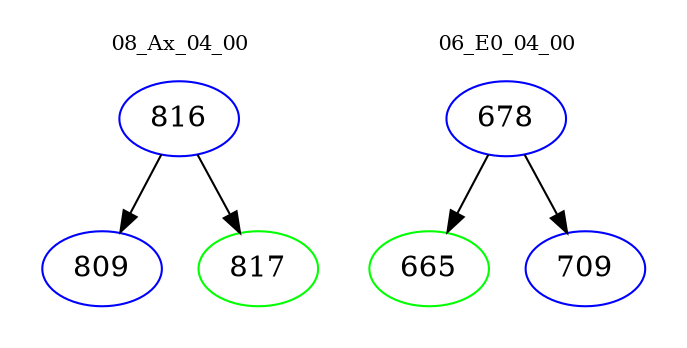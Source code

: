 digraph{
subgraph cluster_0 {
color = white
label = "08_Ax_04_00";
fontsize=10;
T0_816 [label="816", color="blue"]
T0_816 -> T0_809 [color="black"]
T0_809 [label="809", color="blue"]
T0_816 -> T0_817 [color="black"]
T0_817 [label="817", color="green"]
}
subgraph cluster_1 {
color = white
label = "06_E0_04_00";
fontsize=10;
T1_678 [label="678", color="blue"]
T1_678 -> T1_665 [color="black"]
T1_665 [label="665", color="green"]
T1_678 -> T1_709 [color="black"]
T1_709 [label="709", color="blue"]
}
}

